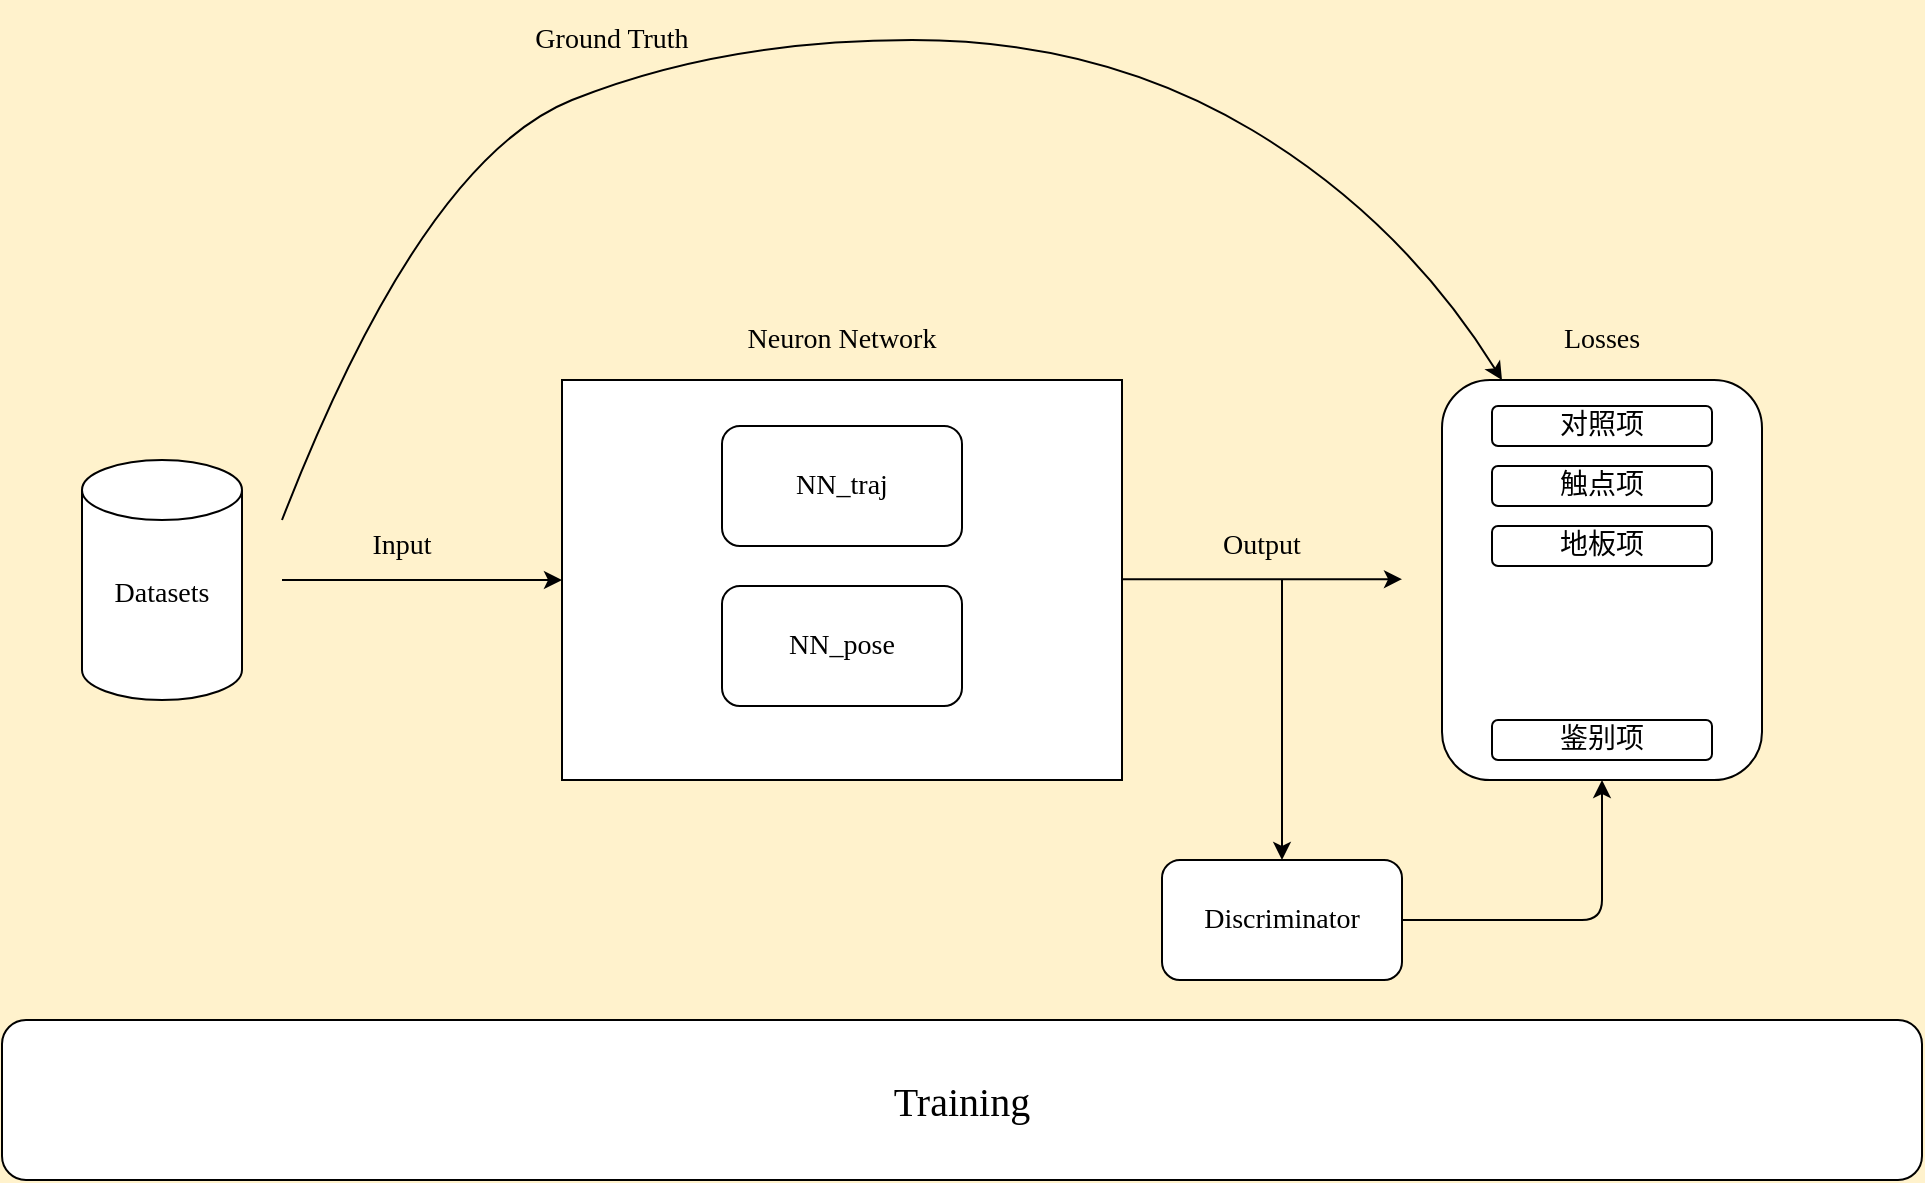 <mxfile version="14.9.6" type="github">
  <diagram id="9wXMxh1VM7HO3iqphDn7" name="Page-1">
    <mxGraphModel dx="1422" dy="905" grid="1" gridSize="10" guides="1" tooltips="1" connect="1" arrows="1" fold="1" page="1" pageScale="1" pageWidth="1169" pageHeight="827" background="#FFF2CC" math="0" shadow="0">
      <root>
        <mxCell id="0" />
        <mxCell id="1" parent="0" />
        <mxCell id="aq_8hHZu7omb50Sgb_1N-21" value="" style="rounded=0;whiteSpace=wrap;html=1;fontFamily=Lucida Console;fontSize=14;" vertex="1" parent="1">
          <mxGeometry x="320" y="280" width="280" height="200" as="geometry" />
        </mxCell>
        <mxCell id="aq_8hHZu7omb50Sgb_1N-3" value="" style="shape=cylinder3;whiteSpace=wrap;html=1;boundedLbl=1;backgroundOutline=1;size=15;fontSize=14;" vertex="1" parent="1">
          <mxGeometry x="80" y="320" width="80" height="120" as="geometry" />
        </mxCell>
        <mxCell id="aq_8hHZu7omb50Sgb_1N-4" value="Datasets" style="text;html=1;strokeColor=none;fillColor=none;align=center;verticalAlign=middle;whiteSpace=wrap;rounded=0;fontFamily=Lucida Console;fontSize=14;" vertex="1" parent="1">
          <mxGeometry x="80" y="367" width="80" height="40" as="geometry" />
        </mxCell>
        <mxCell id="aq_8hHZu7omb50Sgb_1N-5" value="" style="rounded=1;whiteSpace=wrap;html=1;fontFamily=Lucida Console;fontSize=14;" vertex="1" parent="1">
          <mxGeometry x="400" y="303" width="120" height="60" as="geometry" />
        </mxCell>
        <mxCell id="aq_8hHZu7omb50Sgb_1N-6" value="" style="rounded=1;whiteSpace=wrap;html=1;fontFamily=Lucida Console;fontSize=14;" vertex="1" parent="1">
          <mxGeometry x="400" y="383" width="120" height="60" as="geometry" />
        </mxCell>
        <mxCell id="aq_8hHZu7omb50Sgb_1N-7" value="NN_traj" style="text;html=1;strokeColor=none;fillColor=none;align=center;verticalAlign=middle;whiteSpace=wrap;rounded=0;fontFamily=Lucida Console;fontSize=14;" vertex="1" parent="1">
          <mxGeometry x="420" y="313" width="80" height="40" as="geometry" />
        </mxCell>
        <mxCell id="aq_8hHZu7omb50Sgb_1N-8" value="NN_pose" style="text;html=1;strokeColor=none;fillColor=none;align=center;verticalAlign=middle;whiteSpace=wrap;rounded=0;fontFamily=Lucida Console;fontSize=14;" vertex="1" parent="1">
          <mxGeometry x="420" y="393" width="80" height="40" as="geometry" />
        </mxCell>
        <mxCell id="aq_8hHZu7omb50Sgb_1N-10" value="Neuron Network" style="text;html=1;strokeColor=none;fillColor=none;align=center;verticalAlign=middle;whiteSpace=wrap;rounded=0;fontFamily=Lucida Console;fontSize=14;" vertex="1" parent="1">
          <mxGeometry x="375" y="240" width="170" height="40" as="geometry" />
        </mxCell>
        <mxCell id="aq_8hHZu7omb50Sgb_1N-13" value="" style="endArrow=classic;html=1;fontFamily=Lucida Console;entryX=0;entryY=0.5;entryDx=0;entryDy=0;fontSize=14;" edge="1" parent="1">
          <mxGeometry width="50" height="50" relative="1" as="geometry">
            <mxPoint x="180" y="380" as="sourcePoint" />
            <mxPoint x="320" y="380" as="targetPoint" />
          </mxGeometry>
        </mxCell>
        <mxCell id="aq_8hHZu7omb50Sgb_1N-14" value="Input" style="text;html=1;strokeColor=none;fillColor=none;align=center;verticalAlign=middle;whiteSpace=wrap;rounded=0;fontFamily=Lucida Console;fontSize=14;" vertex="1" parent="1">
          <mxGeometry x="200" y="343" width="80" height="40" as="geometry" />
        </mxCell>
        <mxCell id="aq_8hHZu7omb50Sgb_1N-15" value="" style="endArrow=classic;html=1;fontFamily=Lucida Console;entryX=0;entryY=0.5;entryDx=0;entryDy=0;fontSize=14;" edge="1" parent="1">
          <mxGeometry width="50" height="50" relative="1" as="geometry">
            <mxPoint x="600" y="379.58" as="sourcePoint" />
            <mxPoint x="740" y="379.58" as="targetPoint" />
          </mxGeometry>
        </mxCell>
        <mxCell id="aq_8hHZu7omb50Sgb_1N-16" value="Output" style="text;html=1;strokeColor=none;fillColor=none;align=center;verticalAlign=middle;whiteSpace=wrap;rounded=0;fontFamily=Lucida Console;fontSize=14;" vertex="1" parent="1">
          <mxGeometry x="630" y="343" width="80" height="40" as="geometry" />
        </mxCell>
        <mxCell id="aq_8hHZu7omb50Sgb_1N-22" value="" style="rounded=1;whiteSpace=wrap;html=1;fontFamily=Lucida Console;fontSize=14;" vertex="1" parent="1">
          <mxGeometry x="760" y="280" width="160" height="200" as="geometry" />
        </mxCell>
        <mxCell id="aq_8hHZu7omb50Sgb_1N-23" value="Losses" style="text;html=1;strokeColor=none;fillColor=none;align=center;verticalAlign=middle;whiteSpace=wrap;rounded=0;fontFamily=Lucida Console;fontSize=14;" vertex="1" parent="1">
          <mxGeometry x="755" y="240" width="170" height="40" as="geometry" />
        </mxCell>
        <mxCell id="aq_8hHZu7omb50Sgb_1N-24" value="对照项" style="rounded=1;whiteSpace=wrap;html=1;fontFamily=Lucida Console;fontSize=14;" vertex="1" parent="1">
          <mxGeometry x="785" y="293" width="110" height="20" as="geometry" />
        </mxCell>
        <mxCell id="aq_8hHZu7omb50Sgb_1N-25" value="鉴别项" style="rounded=1;whiteSpace=wrap;html=1;fontFamily=Lucida Console;fontSize=14;" vertex="1" parent="1">
          <mxGeometry x="785" y="450" width="110" height="20" as="geometry" />
        </mxCell>
        <mxCell id="aq_8hHZu7omb50Sgb_1N-26" value="" style="curved=1;endArrow=classic;html=1;fontFamily=Lucida Console;fontSize=14;" edge="1" parent="1">
          <mxGeometry width="50" height="50" relative="1" as="geometry">
            <mxPoint x="180" y="350" as="sourcePoint" />
            <mxPoint x="790" y="280" as="targetPoint" />
            <Array as="points">
              <mxPoint x="250" y="170" />
              <mxPoint x="400" y="110" />
              <mxPoint x="590" y="110" />
              <mxPoint x="740" y="200" />
            </Array>
          </mxGeometry>
        </mxCell>
        <mxCell id="aq_8hHZu7omb50Sgb_1N-27" value="触点项" style="rounded=1;whiteSpace=wrap;html=1;fontFamily=Lucida Console;fontSize=14;" vertex="1" parent="1">
          <mxGeometry x="785" y="323" width="110" height="20" as="geometry" />
        </mxCell>
        <mxCell id="aq_8hHZu7omb50Sgb_1N-28" value="地板项" style="rounded=1;whiteSpace=wrap;html=1;fontFamily=Lucida Console;fontSize=14;" vertex="1" parent="1">
          <mxGeometry x="785" y="353" width="110" height="20" as="geometry" />
        </mxCell>
        <mxCell id="aq_8hHZu7omb50Sgb_1N-30" value="Discriminator" style="rounded=1;whiteSpace=wrap;html=1;fontFamily=Lucida Console;fontSize=14;" vertex="1" parent="1">
          <mxGeometry x="620" y="520" width="120" height="60" as="geometry" />
        </mxCell>
        <mxCell id="aq_8hHZu7omb50Sgb_1N-31" value="" style="endArrow=classic;html=1;fontFamily=Lucida Console;entryX=0.5;entryY=0;entryDx=0;entryDy=0;fontSize=14;" edge="1" parent="1" target="aq_8hHZu7omb50Sgb_1N-30">
          <mxGeometry width="50" height="50" relative="1" as="geometry">
            <mxPoint x="680" y="380" as="sourcePoint" />
            <mxPoint x="450" y="550" as="targetPoint" />
          </mxGeometry>
        </mxCell>
        <mxCell id="aq_8hHZu7omb50Sgb_1N-33" value="" style="endArrow=classic;html=1;fontFamily=Lucida Console;exitX=1;exitY=0.5;exitDx=0;exitDy=0;entryX=0.5;entryY=1;entryDx=0;entryDy=0;fontSize=14;" edge="1" parent="1" source="aq_8hHZu7omb50Sgb_1N-30" target="aq_8hHZu7omb50Sgb_1N-22">
          <mxGeometry width="50" height="50" relative="1" as="geometry">
            <mxPoint x="750" y="580" as="sourcePoint" />
            <mxPoint x="800" y="530" as="targetPoint" />
            <Array as="points">
              <mxPoint x="840" y="550" />
            </Array>
          </mxGeometry>
        </mxCell>
        <mxCell id="aq_8hHZu7omb50Sgb_1N-35" value="Training" style="rounded=1;whiteSpace=wrap;html=1;fontFamily=Lucida Console;fontSize=20;" vertex="1" parent="1">
          <mxGeometry x="40" y="600" width="960" height="80" as="geometry" />
        </mxCell>
        <mxCell id="aq_8hHZu7omb50Sgb_1N-36" value="Ground Truth" style="text;html=1;strokeColor=none;fillColor=none;align=center;verticalAlign=middle;whiteSpace=wrap;rounded=0;fontFamily=Lucida Console;fontSize=14;" vertex="1" parent="1">
          <mxGeometry x="260" y="90" width="170" height="40" as="geometry" />
        </mxCell>
      </root>
    </mxGraphModel>
  </diagram>
</mxfile>

